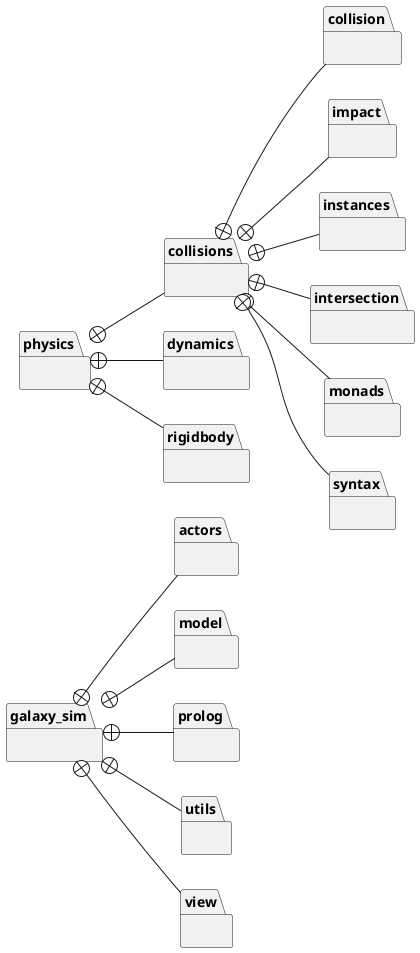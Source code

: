 @startuml
left to right direction

package galaxy_sim{}
package actors {}
package model {}
package prolog {}
package utils {}
package view {}

galaxy_sim +-- actors
galaxy_sim +-- model
galaxy_sim +-- prolog
galaxy_sim +-- utils
galaxy_sim +-- view

package physics {}
package collisions {}
package dynamics {}
package rigidbody {}

physics +-- collisions
physics +-- dynamics
physics +-- rigidbody

package collision {}
package impact {}
package instances {}
package intersection {}
package monads {}
package syntax {}

collisions +-- impact
collisions +-- collision
collisions +-- instances
collisions +-- intersection
collisions +-- monads
collisions +-- syntax
@enduml